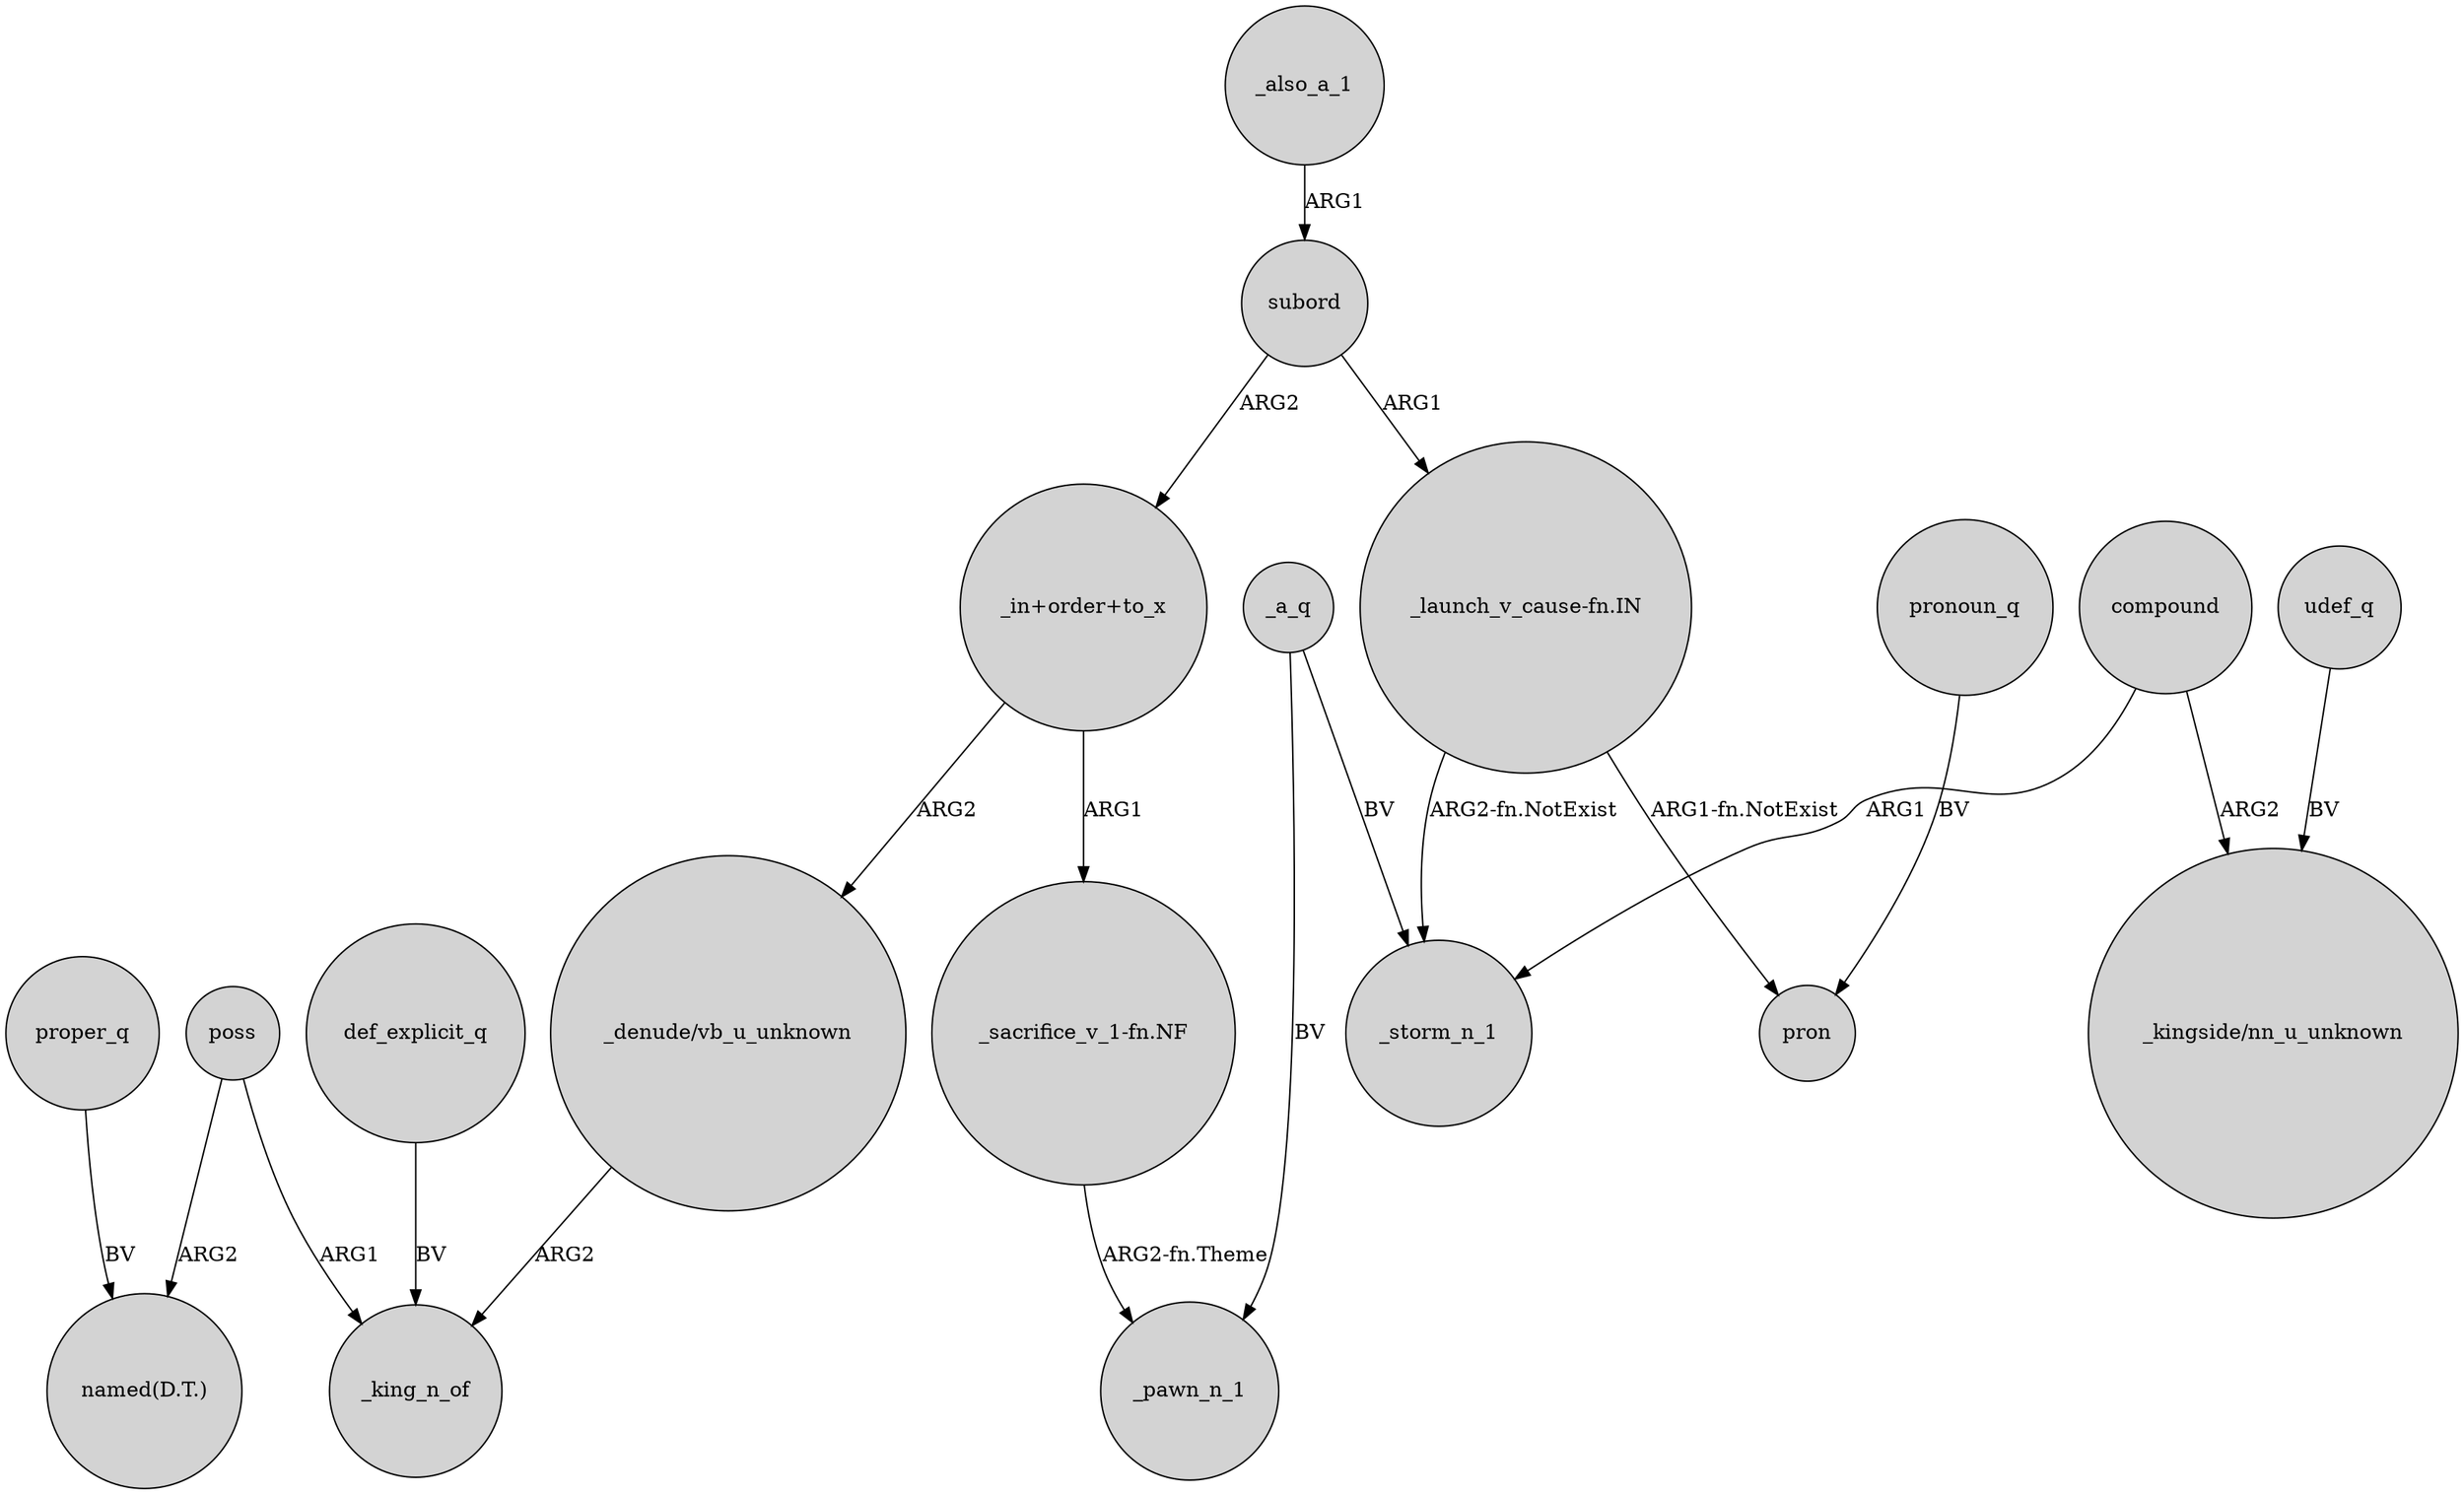 digraph {
	node [shape=circle style=filled]
	poss -> "named(D.T.)" [label=ARG2]
	poss -> _king_n_of [label=ARG1]
	"_launch_v_cause-fn.IN" -> _storm_n_1 [label="ARG2-fn.NotExist"]
	"_launch_v_cause-fn.IN" -> pron [label="ARG1-fn.NotExist"]
	proper_q -> "named(D.T.)" [label=BV]
	def_explicit_q -> _king_n_of [label=BV]
	_a_q -> _pawn_n_1 [label=BV]
	"_in+order+to_x" -> "_sacrifice_v_1-fn.NF" [label=ARG1]
	pronoun_q -> pron [label=BV]
	_a_q -> _storm_n_1 [label=BV]
	_also_a_1 -> subord [label=ARG1]
	udef_q -> "_kingside/nn_u_unknown" [label=BV]
	"_denude/vb_u_unknown" -> _king_n_of [label=ARG2]
	compound -> _storm_n_1 [label=ARG1]
	subord -> "_in+order+to_x" [label=ARG2]
	"_in+order+to_x" -> "_denude/vb_u_unknown" [label=ARG2]
	subord -> "_launch_v_cause-fn.IN" [label=ARG1]
	compound -> "_kingside/nn_u_unknown" [label=ARG2]
	"_sacrifice_v_1-fn.NF" -> _pawn_n_1 [label="ARG2-fn.Theme"]
}
